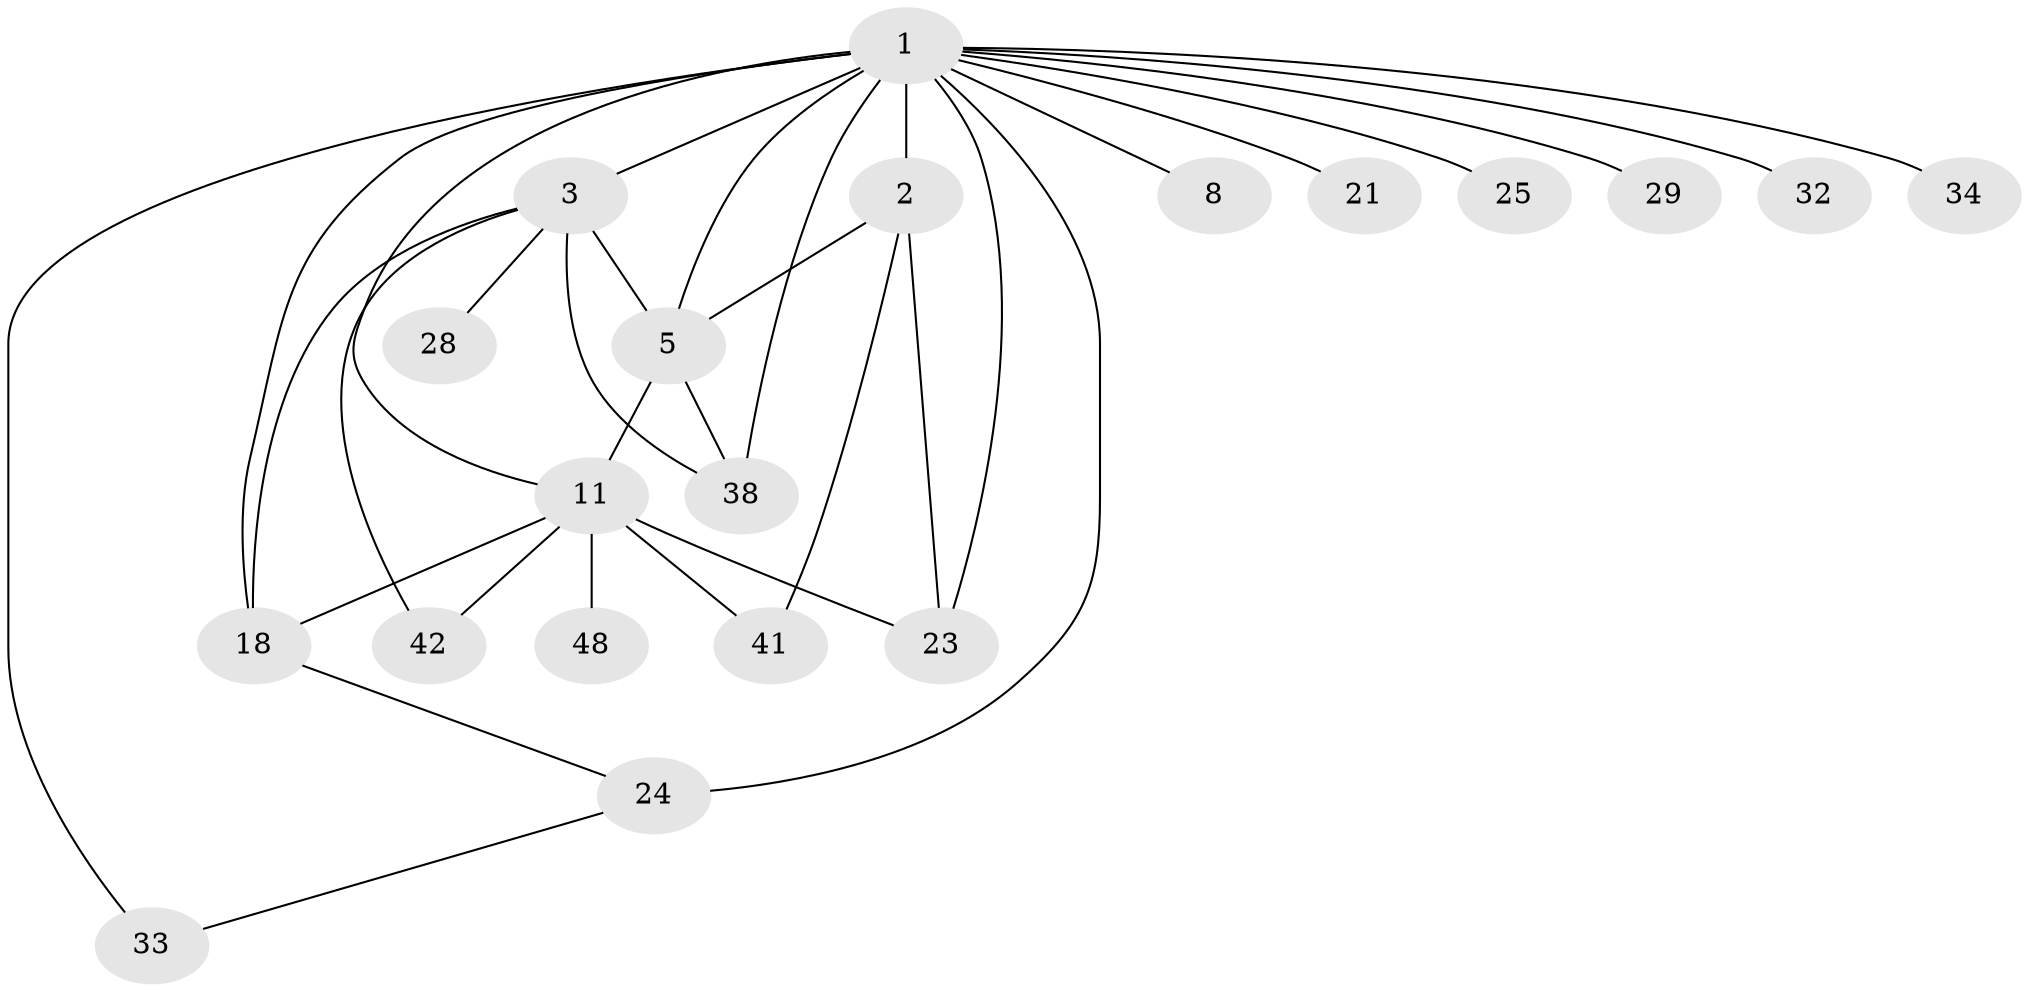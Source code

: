// original degree distribution, {9: 0.019230769230769232, 7: 0.09615384615384616, 6: 0.019230769230769232, 3: 0.19230769230769232, 1: 0.25, 4: 0.1346153846153846, 2: 0.2692307692307692, 5: 0.019230769230769232}
// Generated by graph-tools (version 1.1) at 2025/17/03/04/25 18:17:01]
// undirected, 20 vertices, 32 edges
graph export_dot {
graph [start="1"]
  node [color=gray90,style=filled];
  1 [super="+17+6"];
  2;
  3 [super="+43+9+4"];
  5 [super="+31"];
  8;
  11 [super="+20"];
  18 [super="+26"];
  21;
  23 [super="+44+37+40+30"];
  24;
  25;
  28;
  29;
  32;
  33;
  34;
  38 [super="+47"];
  41;
  42;
  48;
  1 -- 2 [weight=4];
  1 -- 3 [weight=3];
  1 -- 25 [weight=3];
  1 -- 29;
  1 -- 32;
  1 -- 23;
  1 -- 33;
  1 -- 5;
  1 -- 34;
  1 -- 38;
  1 -- 8;
  1 -- 11;
  1 -- 18;
  1 -- 21;
  1 -- 24 [weight=2];
  2 -- 5;
  2 -- 23;
  2 -- 41;
  3 -- 28;
  3 -- 18;
  3 -- 5;
  3 -- 38;
  3 -- 42;
  5 -- 11 [weight=2];
  5 -- 38;
  11 -- 48;
  11 -- 18;
  11 -- 23;
  11 -- 41;
  11 -- 42;
  18 -- 24;
  24 -- 33;
}

